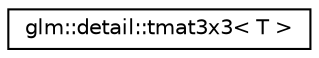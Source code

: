 digraph "Graphical Class Hierarchy"
{
  edge [fontname="Helvetica",fontsize="10",labelfontname="Helvetica",labelfontsize="10"];
  node [fontname="Helvetica",fontsize="10",shape=record];
  rankdir="LR";
  Node1 [label="glm::detail::tmat3x3\< T \>",height=0.2,width=0.4,color="black", fillcolor="white", style="filled",URL="$structglm_1_1detail_1_1tmat3x3.html"];
}
